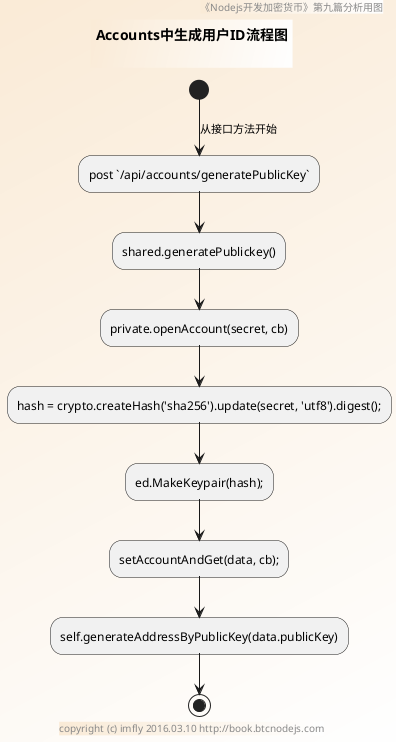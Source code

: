 @startuml ../../../styles/images/modules/crypto/activity.png
  skinparam BorderColor #blue\9932CC
  skinparam backgroundcolor AntiqueWhite/white

  title
  Accounts中生成用户ID流程图

  end title

  footer copyright (c) imfly 2016.03.10 http://book.btcnodejs.com
  header 《Nodejs开发加密货币》第九篇分析用图

  (*) --> [从接口方法开始] "post `/api/accounts/generatePublicKey`"
  --> shared.generatePublickey()
  --> private.openAccount(secret, cb)
  --> hash = crypto.createHash('sha256').update(secret, 'utf8').digest();
  --> ed.MakeKeypair(hash);
  --> setAccountAndGet(data, cb);
  --> self.generateAddressByPublicKey(data.publicKey)
  --> (*)
@enduml
